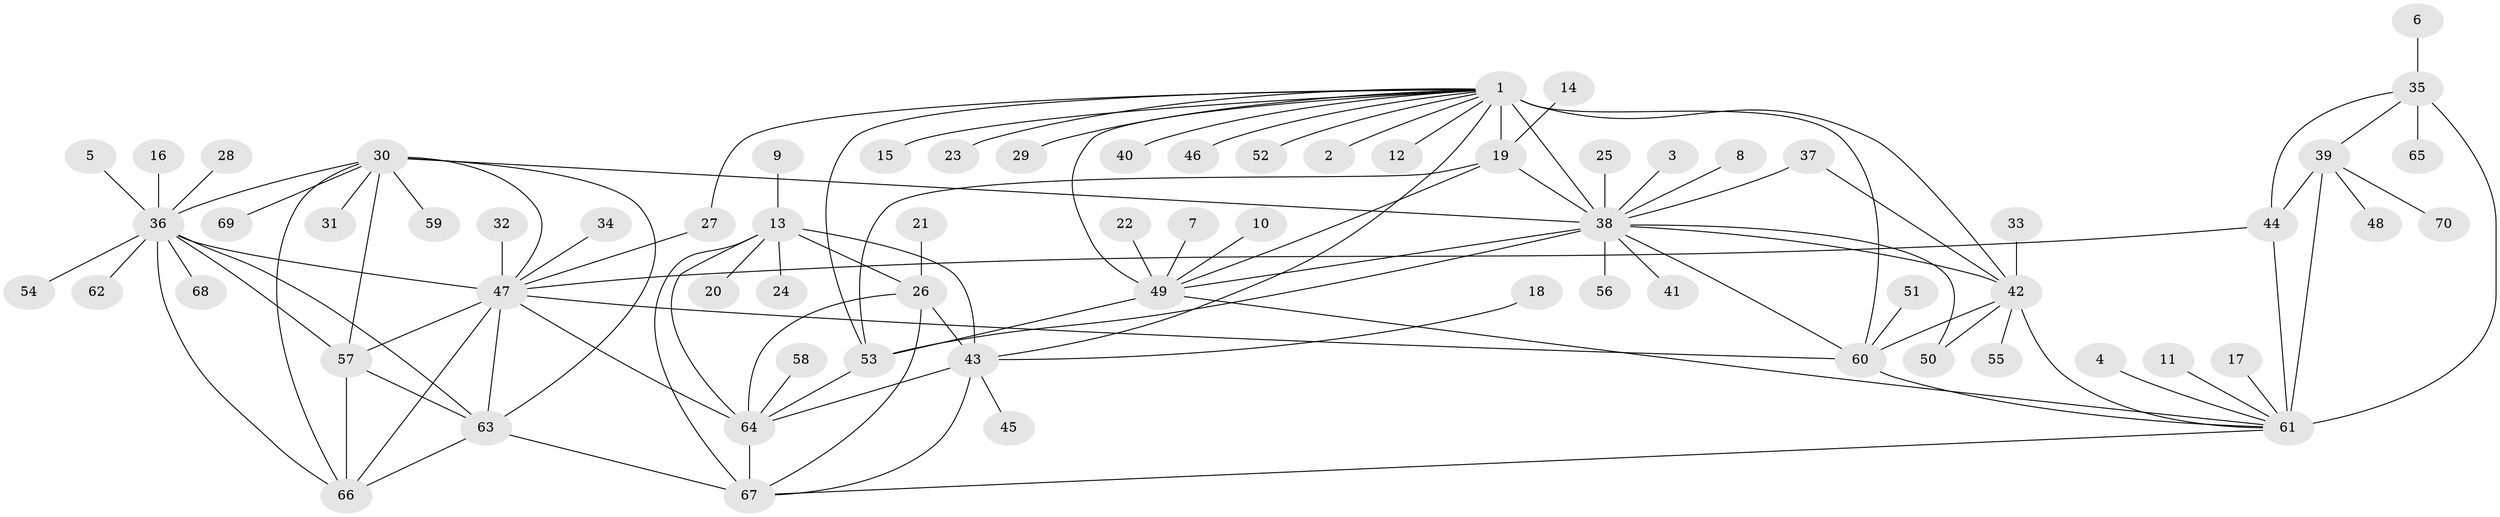 // original degree distribution, {12: 0.02142857142857143, 11: 0.03571428571428571, 8: 0.04285714285714286, 10: 0.03571428571428571, 6: 0.05, 7: 0.02142857142857143, 9: 0.02857142857142857, 14: 0.007142857142857143, 18: 0.007142857142857143, 2: 0.15, 1: 0.5714285714285714, 3: 0.02142857142857143, 5: 0.007142857142857143}
// Generated by graph-tools (version 1.1) at 2025/26/03/09/25 03:26:48]
// undirected, 70 vertices, 108 edges
graph export_dot {
graph [start="1"]
  node [color=gray90,style=filled];
  1;
  2;
  3;
  4;
  5;
  6;
  7;
  8;
  9;
  10;
  11;
  12;
  13;
  14;
  15;
  16;
  17;
  18;
  19;
  20;
  21;
  22;
  23;
  24;
  25;
  26;
  27;
  28;
  29;
  30;
  31;
  32;
  33;
  34;
  35;
  36;
  37;
  38;
  39;
  40;
  41;
  42;
  43;
  44;
  45;
  46;
  47;
  48;
  49;
  50;
  51;
  52;
  53;
  54;
  55;
  56;
  57;
  58;
  59;
  60;
  61;
  62;
  63;
  64;
  65;
  66;
  67;
  68;
  69;
  70;
  1 -- 2 [weight=1.0];
  1 -- 12 [weight=1.0];
  1 -- 15 [weight=1.0];
  1 -- 19 [weight=3.0];
  1 -- 23 [weight=1.0];
  1 -- 27 [weight=1.0];
  1 -- 29 [weight=1.0];
  1 -- 38 [weight=4.0];
  1 -- 40 [weight=1.0];
  1 -- 42 [weight=4.0];
  1 -- 43 [weight=1.0];
  1 -- 46 [weight=1.0];
  1 -- 49 [weight=3.0];
  1 -- 52 [weight=1.0];
  1 -- 53 [weight=3.0];
  1 -- 60 [weight=8.0];
  3 -- 38 [weight=1.0];
  4 -- 61 [weight=1.0];
  5 -- 36 [weight=1.0];
  6 -- 35 [weight=1.0];
  7 -- 49 [weight=1.0];
  8 -- 38 [weight=1.0];
  9 -- 13 [weight=1.0];
  10 -- 49 [weight=1.0];
  11 -- 61 [weight=1.0];
  13 -- 20 [weight=1.0];
  13 -- 24 [weight=1.0];
  13 -- 26 [weight=1.0];
  13 -- 43 [weight=1.0];
  13 -- 64 [weight=3.0];
  13 -- 67 [weight=1.0];
  14 -- 19 [weight=1.0];
  16 -- 36 [weight=1.0];
  17 -- 61 [weight=1.0];
  18 -- 43 [weight=1.0];
  19 -- 38 [weight=1.0];
  19 -- 49 [weight=1.0];
  19 -- 53 [weight=1.0];
  21 -- 26 [weight=1.0];
  22 -- 49 [weight=1.0];
  25 -- 38 [weight=1.0];
  26 -- 43 [weight=1.0];
  26 -- 64 [weight=3.0];
  26 -- 67 [weight=1.0];
  27 -- 47 [weight=1.0];
  28 -- 36 [weight=1.0];
  30 -- 31 [weight=1.0];
  30 -- 36 [weight=1.0];
  30 -- 38 [weight=1.0];
  30 -- 47 [weight=1.0];
  30 -- 57 [weight=2.0];
  30 -- 59 [weight=1.0];
  30 -- 63 [weight=1.0];
  30 -- 66 [weight=1.0];
  30 -- 69 [weight=1.0];
  32 -- 47 [weight=1.0];
  33 -- 42 [weight=1.0];
  34 -- 47 [weight=1.0];
  35 -- 39 [weight=1.0];
  35 -- 44 [weight=2.0];
  35 -- 61 [weight=3.0];
  35 -- 65 [weight=1.0];
  36 -- 47 [weight=1.0];
  36 -- 54 [weight=1.0];
  36 -- 57 [weight=2.0];
  36 -- 62 [weight=1.0];
  36 -- 63 [weight=1.0];
  36 -- 66 [weight=1.0];
  36 -- 68 [weight=1.0];
  37 -- 38 [weight=1.0];
  37 -- 42 [weight=1.0];
  38 -- 41 [weight=1.0];
  38 -- 42 [weight=1.0];
  38 -- 49 [weight=1.0];
  38 -- 50 [weight=1.0];
  38 -- 53 [weight=1.0];
  38 -- 56 [weight=1.0];
  38 -- 60 [weight=1.0];
  39 -- 44 [weight=2.0];
  39 -- 48 [weight=1.0];
  39 -- 61 [weight=3.0];
  39 -- 70 [weight=1.0];
  42 -- 50 [weight=1.0];
  42 -- 55 [weight=1.0];
  42 -- 60 [weight=2.0];
  42 -- 61 [weight=1.0];
  43 -- 45 [weight=1.0];
  43 -- 64 [weight=3.0];
  43 -- 67 [weight=1.0];
  44 -- 47 [weight=1.0];
  44 -- 61 [weight=6.0];
  47 -- 57 [weight=2.0];
  47 -- 60 [weight=1.0];
  47 -- 63 [weight=1.0];
  47 -- 64 [weight=1.0];
  47 -- 66 [weight=1.0];
  49 -- 53 [weight=1.0];
  49 -- 61 [weight=1.0];
  51 -- 60 [weight=1.0];
  53 -- 64 [weight=1.0];
  57 -- 63 [weight=2.0];
  57 -- 66 [weight=2.0];
  58 -- 64 [weight=1.0];
  60 -- 61 [weight=1.0];
  61 -- 67 [weight=1.0];
  63 -- 66 [weight=1.0];
  63 -- 67 [weight=1.0];
  64 -- 67 [weight=3.0];
}
